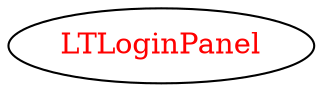 digraph dependencyGraph {
 concentrate=true;
 ranksep="2.0";
 rankdir="LR"; 
 splines="ortho";
"LTLoginPanel" [fontcolor="red"];
}